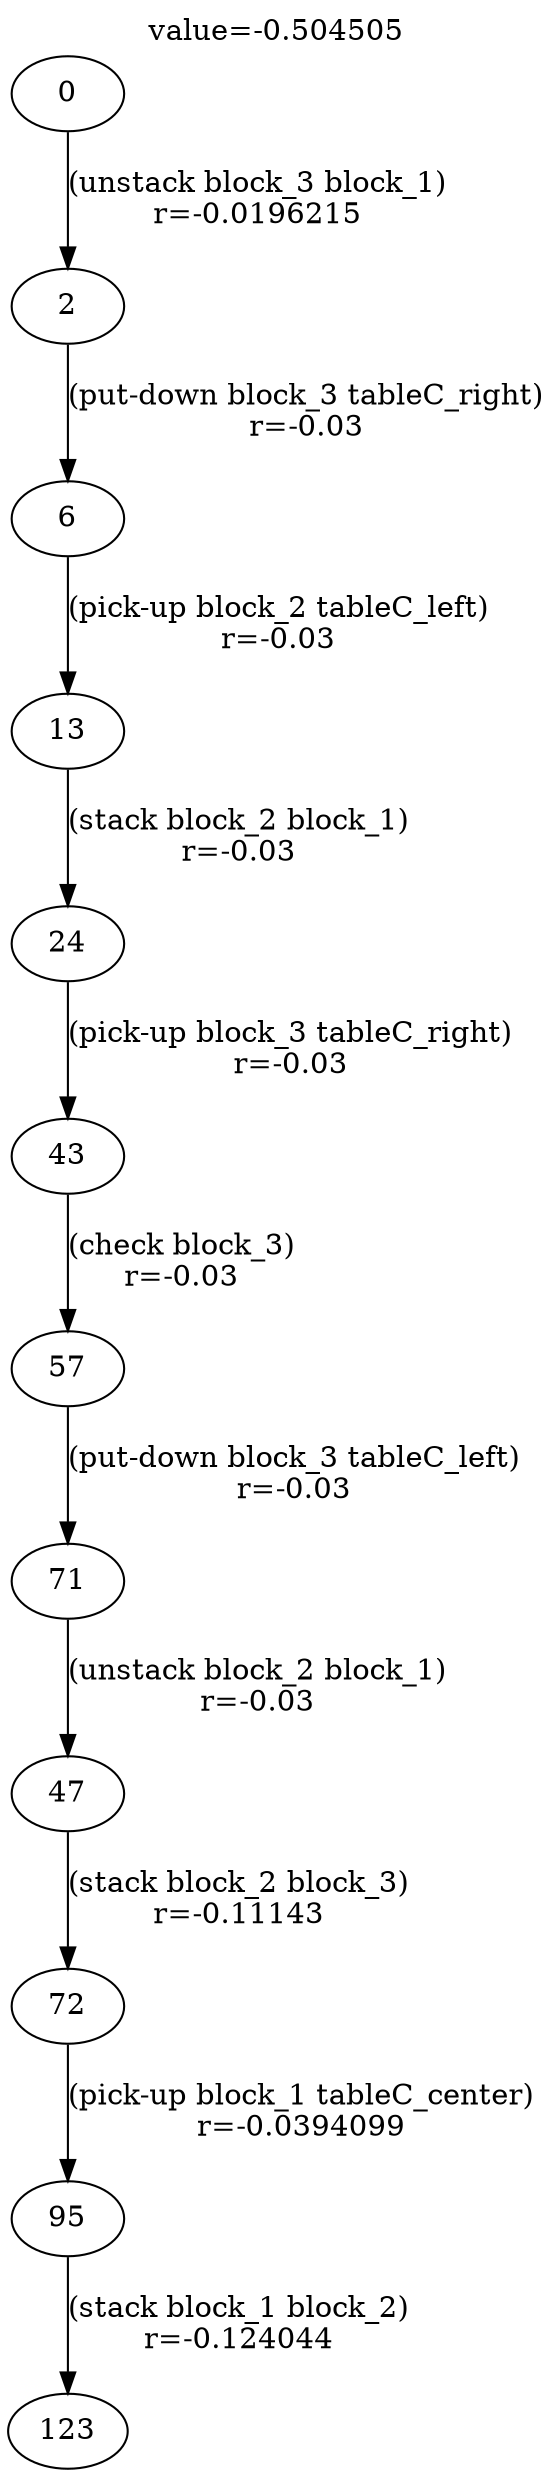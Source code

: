digraph g{
label="value=-0.504505"
labelloc=top
0->2 [ label="(unstack block_3 block_1)
r=-0.0196215" ];
2->6 [ label="(put-down block_3 tableC_right)
r=-0.03" ];
6->13 [ label="(pick-up block_2 tableC_left)
r=-0.03" ];
13->24 [ label="(stack block_2 block_1)
r=-0.03" ];
24->43 [ label="(pick-up block_3 tableC_right)
r=-0.03" ];
43->57 [ label="(check block_3)
r=-0.03" ];
57->71 [ label="(put-down block_3 tableC_left)
r=-0.03" ];
71->47 [ label="(unstack block_2 block_1)
r=-0.03" ];
47->72 [ label="(stack block_2 block_3)
r=-0.11143" ];
72->95 [ label="(pick-up block_1 tableC_center)
r=-0.0394099" ];
95->123 [ label="(stack block_1 block_2)
r=-0.124044" ];
}
